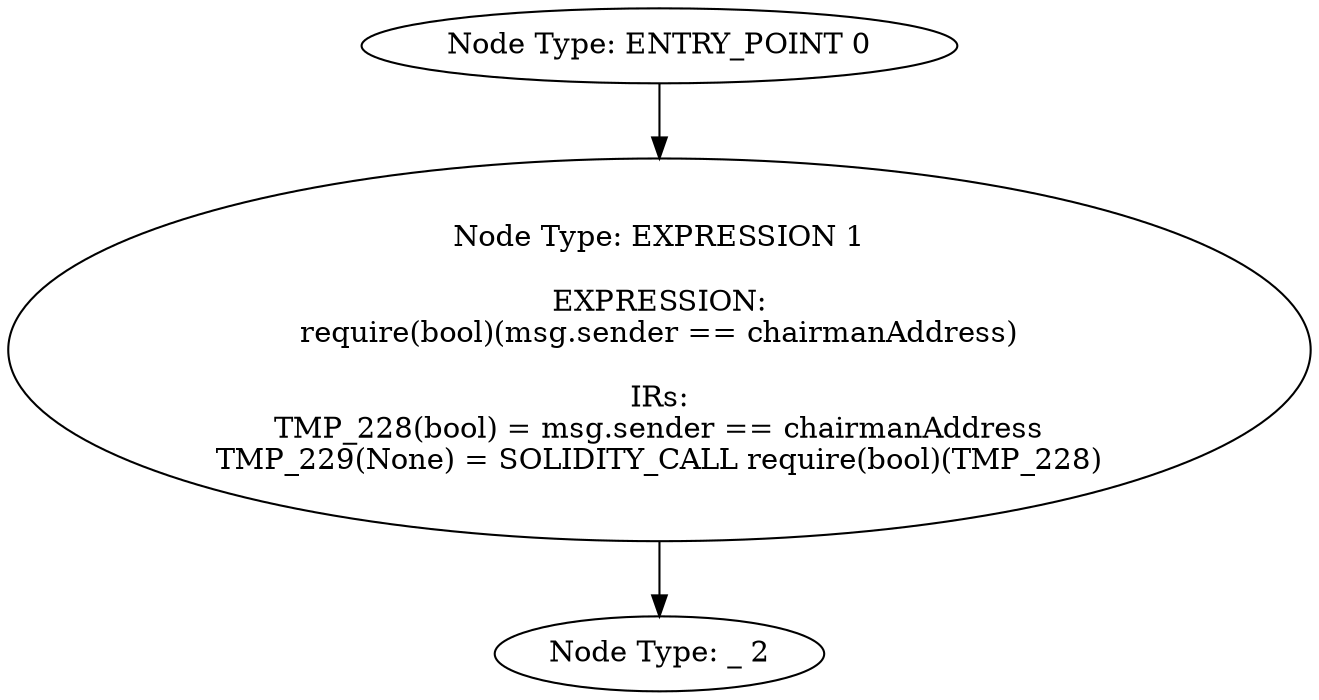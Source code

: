 digraph{
0[label="Node Type: ENTRY_POINT 0
"];
0->1;
1[label="Node Type: EXPRESSION 1

EXPRESSION:
require(bool)(msg.sender == chairmanAddress)

IRs:
TMP_228(bool) = msg.sender == chairmanAddress
TMP_229(None) = SOLIDITY_CALL require(bool)(TMP_228)"];
1->2;
2[label="Node Type: _ 2
"];
}
